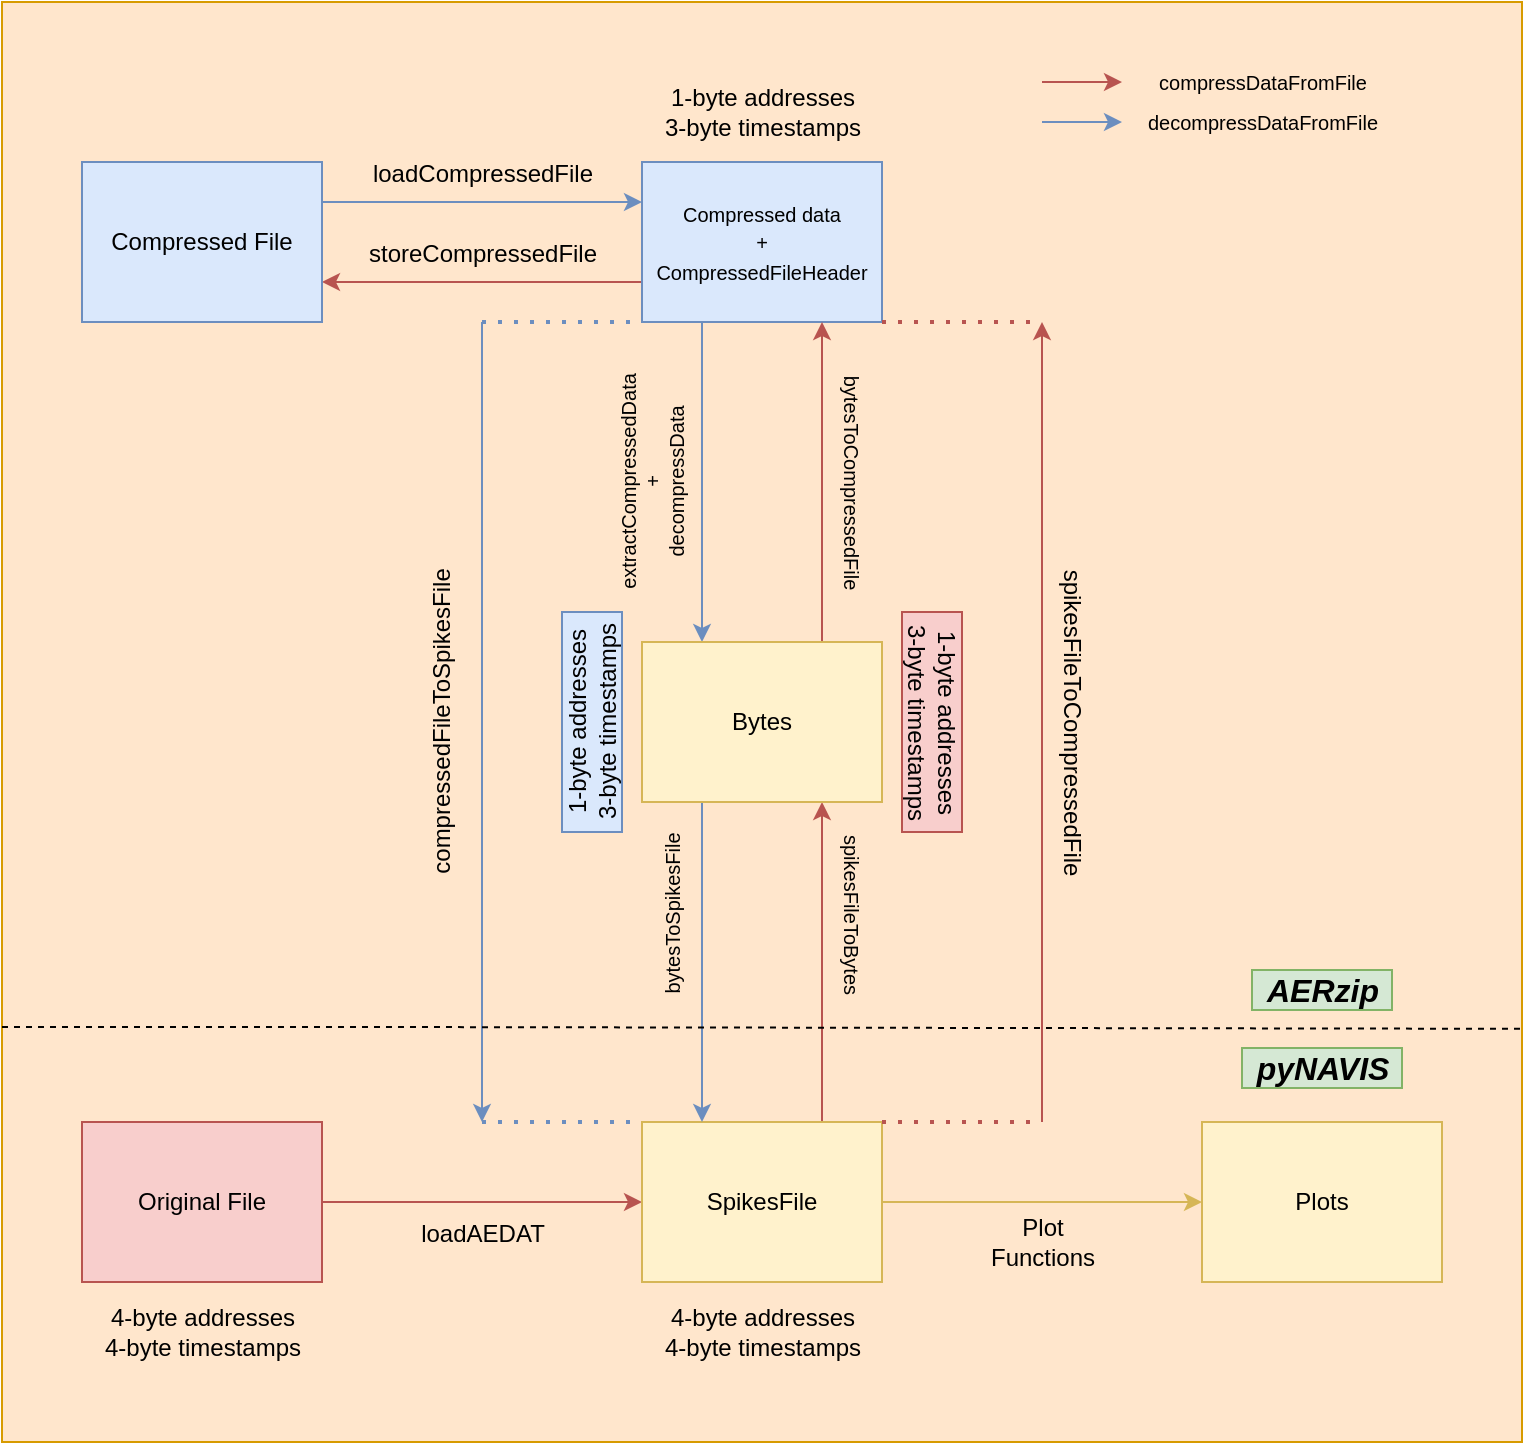 <mxfile version="15.4.0" type="device"><diagram id="QQO1oQpEo6s3XOjd8F3q" name="Page-1"><mxGraphModel dx="2374" dy="1523" grid="1" gridSize="10" guides="1" tooltips="1" connect="1" arrows="1" fold="1" page="1" pageScale="1" pageWidth="1169" pageHeight="827" math="0" shadow="0"><root><mxCell id="0"/><mxCell id="1" parent="0"/><mxCell id="22T6WbS_Y7bIm-XH0nMu-39" value="" style="rounded=0;whiteSpace=wrap;html=1;fontSize=10;fillColor=#ffe6cc;strokeColor=#d79b00;" parent="1" vertex="1"><mxGeometry x="-40" y="-320" width="760" height="720" as="geometry"/></mxCell><mxCell id="22T6WbS_Y7bIm-XH0nMu-26" style="edgeStyle=orthogonalEdgeStyle;rounded=0;orthogonalLoop=1;jettySize=auto;html=1;exitX=0.25;exitY=1;exitDx=0;exitDy=0;entryX=0.25;entryY=0;entryDx=0;entryDy=0;fontSize=10;fillColor=#dae8fc;strokeColor=#6c8ebf;" parent="1" source="DvOfm5YVgmJiHkRGgvwE-2" target="22T6WbS_Y7bIm-XH0nMu-11" edge="1"><mxGeometry relative="1" as="geometry"/></mxCell><mxCell id="QgeYcixqXGQapXqUJgui-11" style="edgeStyle=orthogonalEdgeStyle;rounded=0;orthogonalLoop=1;jettySize=auto;html=1;exitX=0;exitY=0.75;exitDx=0;exitDy=0;entryX=1;entryY=0.75;entryDx=0;entryDy=0;fontFamily=Helvetica;fontSize=16;fontColor=#000000;endArrow=classic;endFill=1;strokeColor=#b85450;fillColor=#f8cecc;" edge="1" parent="1" source="DvOfm5YVgmJiHkRGgvwE-2" target="22T6WbS_Y7bIm-XH0nMu-23"><mxGeometry relative="1" as="geometry"/></mxCell><mxCell id="DvOfm5YVgmJiHkRGgvwE-2" value="&lt;font style=&quot;font-size: 10px&quot;&gt;Compressed data&lt;br&gt;+&lt;br&gt;CompressedFileHeader&lt;/font&gt;" style="rounded=0;whiteSpace=wrap;html=1;fillColor=#dae8fc;strokeColor=#6c8ebf;" parent="1" vertex="1"><mxGeometry x="280" y="-240" width="120" height="80" as="geometry"/></mxCell><mxCell id="22T6WbS_Y7bIm-XH0nMu-7" style="edgeStyle=orthogonalEdgeStyle;rounded=0;orthogonalLoop=1;jettySize=auto;html=1;exitX=1;exitY=0.5;exitDx=0;exitDy=0;entryX=0;entryY=0.5;entryDx=0;entryDy=0;fillColor=#f8cecc;strokeColor=#b85450;" parent="1" source="DvOfm5YVgmJiHkRGgvwE-3" target="DvOfm5YVgmJiHkRGgvwE-8" edge="1"><mxGeometry relative="1" as="geometry"/></mxCell><mxCell id="DvOfm5YVgmJiHkRGgvwE-3" value="Original File" style="rounded=0;whiteSpace=wrap;html=1;fillColor=#f8cecc;strokeColor=#b85450;" parent="1" vertex="1"><mxGeometry y="240" width="120" height="80" as="geometry"/></mxCell><mxCell id="DvOfm5YVgmJiHkRGgvwE-6" value="1-byte addresses&lt;br&gt;3-byte timestamps" style="text;html=1;align=center;verticalAlign=middle;resizable=0;points=[];autosize=1;strokeColor=none;fillColor=none;" parent="1" vertex="1"><mxGeometry x="285" y="-280" width="110" height="30" as="geometry"/></mxCell><mxCell id="DvOfm5YVgmJiHkRGgvwE-7" value="4-byte addresses&lt;br&gt;4-byte timestamps" style="text;html=1;align=center;verticalAlign=middle;resizable=0;points=[];autosize=1;strokeColor=none;fillColor=none;" parent="1" vertex="1"><mxGeometry x="5" y="330" width="110" height="30" as="geometry"/></mxCell><mxCell id="22T6WbS_Y7bIm-XH0nMu-8" style="edgeStyle=orthogonalEdgeStyle;rounded=0;orthogonalLoop=1;jettySize=auto;html=1;exitX=1;exitY=0.5;exitDx=0;exitDy=0;entryX=0;entryY=0.5;entryDx=0;entryDy=0;fillColor=#fff2cc;strokeColor=#d6b656;" parent="1" source="DvOfm5YVgmJiHkRGgvwE-8" target="DvOfm5YVgmJiHkRGgvwE-13" edge="1"><mxGeometry relative="1" as="geometry"/></mxCell><mxCell id="22T6WbS_Y7bIm-XH0nMu-13" style="edgeStyle=orthogonalEdgeStyle;rounded=0;orthogonalLoop=1;jettySize=auto;html=1;exitX=0.75;exitY=0;exitDx=0;exitDy=0;entryX=0.75;entryY=1;entryDx=0;entryDy=0;fillColor=#f8cecc;strokeColor=#b85450;" parent="1" source="DvOfm5YVgmJiHkRGgvwE-8" target="22T6WbS_Y7bIm-XH0nMu-11" edge="1"><mxGeometry relative="1" as="geometry"/></mxCell><mxCell id="DvOfm5YVgmJiHkRGgvwE-8" value="SpikesFile" style="rounded=0;whiteSpace=wrap;html=1;fillColor=#fff2cc;strokeColor=#d6b656;" parent="1" vertex="1"><mxGeometry x="280" y="240" width="120" height="80" as="geometry"/></mxCell><mxCell id="DvOfm5YVgmJiHkRGgvwE-13" value="Plots" style="rounded=0;whiteSpace=wrap;html=1;fillColor=#fff2cc;strokeColor=#d6b656;" parent="1" vertex="1"><mxGeometry x="560" y="240" width="120" height="80" as="geometry"/></mxCell><mxCell id="22T6WbS_Y7bIm-XH0nMu-3" value="loadAEDAT" style="text;html=1;align=center;verticalAlign=middle;resizable=0;points=[];autosize=1;strokeColor=none;fillColor=none;" parent="1" vertex="1"><mxGeometry x="160" y="286" width="80" height="20" as="geometry"/></mxCell><mxCell id="22T6WbS_Y7bIm-XH0nMu-4" value="4-byte addresses&lt;br&gt;4-byte timestamps" style="text;html=1;align=center;verticalAlign=middle;resizable=0;points=[];autosize=1;strokeColor=none;fillColor=none;" parent="1" vertex="1"><mxGeometry x="285" y="330" width="110" height="30" as="geometry"/></mxCell><mxCell id="22T6WbS_Y7bIm-XH0nMu-10" value="spikesFileToCompressedFile&lt;br&gt;" style="text;html=1;align=center;verticalAlign=middle;resizable=0;points=[];autosize=1;strokeColor=none;fillColor=none;rotation=90;" parent="1" vertex="1"><mxGeometry x="410" y="30" width="170" height="20" as="geometry"/></mxCell><mxCell id="22T6WbS_Y7bIm-XH0nMu-14" style="edgeStyle=orthogonalEdgeStyle;rounded=0;orthogonalLoop=1;jettySize=auto;html=1;exitX=0.75;exitY=0;exitDx=0;exitDy=0;entryX=0.75;entryY=1;entryDx=0;entryDy=0;fillColor=#f8cecc;strokeColor=#b85450;" parent="1" source="22T6WbS_Y7bIm-XH0nMu-11" target="DvOfm5YVgmJiHkRGgvwE-2" edge="1"><mxGeometry relative="1" as="geometry"/></mxCell><mxCell id="22T6WbS_Y7bIm-XH0nMu-28" style="edgeStyle=orthogonalEdgeStyle;rounded=0;orthogonalLoop=1;jettySize=auto;html=1;exitX=0.25;exitY=1;exitDx=0;exitDy=0;entryX=0.25;entryY=0;entryDx=0;entryDy=0;fontSize=10;fillColor=#dae8fc;strokeColor=#6c8ebf;" parent="1" source="22T6WbS_Y7bIm-XH0nMu-11" target="DvOfm5YVgmJiHkRGgvwE-8" edge="1"><mxGeometry relative="1" as="geometry"/></mxCell><mxCell id="22T6WbS_Y7bIm-XH0nMu-11" value="Bytes" style="rounded=0;whiteSpace=wrap;html=1;fillColor=#fff2cc;strokeColor=#d6b656;" parent="1" vertex="1"><mxGeometry x="280" width="120" height="80" as="geometry"/></mxCell><mxCell id="22T6WbS_Y7bIm-XH0nMu-16" value="spikesFileToBytes" style="text;html=1;align=center;verticalAlign=middle;resizable=0;points=[];autosize=1;strokeColor=none;fillColor=none;rotation=90;fontSize=10;" parent="1" vertex="1"><mxGeometry x="335" y="126" width="100" height="20" as="geometry"/></mxCell><mxCell id="22T6WbS_Y7bIm-XH0nMu-17" value="bytesToCompressedFile" style="text;html=1;align=center;verticalAlign=middle;resizable=0;points=[];autosize=1;strokeColor=none;fillColor=none;rotation=90;fontSize=10;" parent="1" vertex="1"><mxGeometry x="325" y="-90" width="120" height="20" as="geometry"/></mxCell><mxCell id="22T6WbS_Y7bIm-XH0nMu-18" value="Plot&lt;br&gt;Functions" style="text;html=1;align=center;verticalAlign=middle;resizable=0;points=[];autosize=1;strokeColor=none;fillColor=none;" parent="1" vertex="1"><mxGeometry x="445" y="285" width="70" height="30" as="geometry"/></mxCell><mxCell id="22T6WbS_Y7bIm-XH0nMu-19" value="1-byte addresses&lt;br&gt;3-byte timestamps" style="text;html=1;align=center;verticalAlign=middle;resizable=0;points=[];autosize=1;strokeColor=#b85450;fillColor=#f8cecc;rotation=90;" parent="1" vertex="1"><mxGeometry x="370" y="25" width="110" height="30" as="geometry"/></mxCell><mxCell id="22T6WbS_Y7bIm-XH0nMu-20" value="" style="endArrow=classic;html=1;rounded=0;fillColor=#f8cecc;strokeColor=#b85450;" parent="1" edge="1"><mxGeometry width="50" height="50" relative="1" as="geometry"><mxPoint x="480" y="240" as="sourcePoint"/><mxPoint x="480" y="-160" as="targetPoint"/></mxGeometry></mxCell><mxCell id="22T6WbS_Y7bIm-XH0nMu-21" value="" style="endArrow=none;dashed=1;html=1;dashPattern=1 3;strokeWidth=2;rounded=0;fillColor=#f8cecc;strokeColor=#b85450;" parent="1" edge="1"><mxGeometry width="50" height="50" relative="1" as="geometry"><mxPoint x="400" y="-160" as="sourcePoint"/><mxPoint x="480" y="-160" as="targetPoint"/></mxGeometry></mxCell><mxCell id="22T6WbS_Y7bIm-XH0nMu-22" value="" style="endArrow=none;dashed=1;html=1;dashPattern=1 3;strokeWidth=2;rounded=0;fillColor=#f8cecc;strokeColor=#b85450;" parent="1" edge="1"><mxGeometry width="50" height="50" relative="1" as="geometry"><mxPoint x="400" y="240" as="sourcePoint"/><mxPoint x="480" y="240" as="targetPoint"/></mxGeometry></mxCell><mxCell id="QgeYcixqXGQapXqUJgui-10" style="edgeStyle=orthogonalEdgeStyle;rounded=0;orthogonalLoop=1;jettySize=auto;html=1;exitX=1;exitY=0.25;exitDx=0;exitDy=0;entryX=0;entryY=0.25;entryDx=0;entryDy=0;fontFamily=Helvetica;fontSize=16;fontColor=#000000;endArrow=classic;endFill=1;strokeColor=#6c8ebf;fillColor=#dae8fc;" edge="1" parent="1" source="22T6WbS_Y7bIm-XH0nMu-23" target="DvOfm5YVgmJiHkRGgvwE-2"><mxGeometry relative="1" as="geometry"/></mxCell><mxCell id="22T6WbS_Y7bIm-XH0nMu-23" value="Compressed File" style="rounded=0;whiteSpace=wrap;html=1;fillColor=#dae8fc;strokeColor=#6c8ebf;" parent="1" vertex="1"><mxGeometry y="-240" width="120" height="80" as="geometry"/></mxCell><mxCell id="22T6WbS_Y7bIm-XH0nMu-25" value="loadCompressedFile" style="text;html=1;align=center;verticalAlign=middle;resizable=0;points=[];autosize=1;strokeColor=none;fillColor=none;" parent="1" vertex="1"><mxGeometry x="135" y="-244" width="130" height="20" as="geometry"/></mxCell><mxCell id="22T6WbS_Y7bIm-XH0nMu-27" value="extractCompressedData&lt;br style=&quot;font-size: 10px;&quot;&gt;+&lt;br style=&quot;font-size: 10px;&quot;&gt;decompressData" style="text;html=1;align=center;verticalAlign=middle;resizable=0;points=[];autosize=1;strokeColor=none;fillColor=none;rotation=-90;fontSize=10;" parent="1" vertex="1"><mxGeometry x="225" y="-100" width="120" height="40" as="geometry"/></mxCell><mxCell id="22T6WbS_Y7bIm-XH0nMu-29" value="1-byte addresses&lt;br&gt;3-byte timestamps" style="text;html=1;align=center;verticalAlign=middle;resizable=0;points=[];autosize=1;strokeColor=#6c8ebf;fillColor=#dae8fc;rotation=-90;" parent="1" vertex="1"><mxGeometry x="200" y="25" width="110" height="30" as="geometry"/></mxCell><mxCell id="22T6WbS_Y7bIm-XH0nMu-30" value="bytesToSpikesFile" style="text;html=1;align=center;verticalAlign=middle;resizable=0;points=[];autosize=1;strokeColor=none;fillColor=none;rotation=-90;fontSize=10;" parent="1" vertex="1"><mxGeometry x="245" y="126" width="100" height="20" as="geometry"/></mxCell><mxCell id="22T6WbS_Y7bIm-XH0nMu-35" value="" style="endArrow=classic;html=1;rounded=0;fillColor=#dae8fc;strokeColor=#6c8ebf;" parent="1" edge="1"><mxGeometry width="50" height="50" relative="1" as="geometry"><mxPoint x="200" y="-160" as="sourcePoint"/><mxPoint x="200" y="240" as="targetPoint"/></mxGeometry></mxCell><mxCell id="22T6WbS_Y7bIm-XH0nMu-36" value="" style="endArrow=none;dashed=1;html=1;dashPattern=1 3;strokeWidth=2;rounded=0;fillColor=#dae8fc;strokeColor=#6c8ebf;" parent="1" edge="1"><mxGeometry width="50" height="50" relative="1" as="geometry"><mxPoint x="200" y="-160" as="sourcePoint"/><mxPoint x="280" y="-160" as="targetPoint"/></mxGeometry></mxCell><mxCell id="22T6WbS_Y7bIm-XH0nMu-37" value="" style="endArrow=none;dashed=1;html=1;dashPattern=1 3;strokeWidth=2;rounded=0;fillColor=#dae8fc;strokeColor=#6c8ebf;" parent="1" edge="1"><mxGeometry width="50" height="50" relative="1" as="geometry"><mxPoint x="200" y="240" as="sourcePoint"/><mxPoint x="280" y="240" as="targetPoint"/></mxGeometry></mxCell><mxCell id="22T6WbS_Y7bIm-XH0nMu-38" value="compressedFileToSpikesFile" style="text;html=1;align=center;verticalAlign=middle;resizable=0;points=[];autosize=1;strokeColor=none;fillColor=none;rotation=-90;" parent="1" vertex="1"><mxGeometry x="95" y="30" width="170" height="20" as="geometry"/></mxCell><mxCell id="22T6WbS_Y7bIm-XH0nMu-42" value="" style="endArrow=classic;html=1;rounded=0;fontSize=10;fillColor=#f8cecc;strokeColor=#b85450;" parent="1" edge="1"><mxGeometry width="50" height="50" relative="1" as="geometry"><mxPoint x="480" y="-280" as="sourcePoint"/><mxPoint x="520" y="-280" as="targetPoint"/></mxGeometry></mxCell><mxCell id="22T6WbS_Y7bIm-XH0nMu-43" value="compressDataFromFile" style="text;html=1;align=center;verticalAlign=middle;resizable=0;points=[];autosize=1;strokeColor=none;fillColor=none;fontSize=10;" parent="1" vertex="1"><mxGeometry x="530" y="-290" width="120" height="20" as="geometry"/></mxCell><mxCell id="22T6WbS_Y7bIm-XH0nMu-44" value="" style="endArrow=classic;html=1;rounded=0;fontSize=10;fillColor=#dae8fc;strokeColor=#6c8ebf;" parent="1" edge="1"><mxGeometry width="50" height="50" relative="1" as="geometry"><mxPoint x="480" y="-260" as="sourcePoint"/><mxPoint x="520" y="-260" as="targetPoint"/></mxGeometry></mxCell><mxCell id="22T6WbS_Y7bIm-XH0nMu-45" value="decompressDataFromFile" style="text;html=1;align=center;verticalAlign=middle;resizable=0;points=[];autosize=1;strokeColor=none;fillColor=none;fontSize=10;" parent="1" vertex="1"><mxGeometry x="525" y="-270" width="130" height="20" as="geometry"/></mxCell><mxCell id="QgeYcixqXGQapXqUJgui-1" style="edgeStyle=orthogonalEdgeStyle;rounded=0;orthogonalLoop=1;jettySize=auto;html=1;exitX=1;exitY=0.5;exitDx=0;exitDy=0;fillColor=#f8cecc;strokeColor=#000000;endArrow=none;endFill=0;dashed=1;entryX=1;entryY=0.745;entryDx=0;entryDy=0;entryPerimeter=0;" edge="1" parent="1"><mxGeometry relative="1" as="geometry"><mxPoint x="-40" y="192.5" as="sourcePoint"/><mxPoint x="720" y="193.4" as="targetPoint"/><Array as="points"><mxPoint x="150" y="193"/></Array></mxGeometry></mxCell><mxCell id="QgeYcixqXGQapXqUJgui-8" value="pyNAVIS" style="text;html=1;align=center;verticalAlign=middle;resizable=0;points=[];autosize=1;strokeColor=#82b366;fillColor=#d5e8d4;fontStyle=3;fontFamily=Helvetica;fontSize=16;" vertex="1" parent="1"><mxGeometry x="580" y="203" width="80" height="20" as="geometry"/></mxCell><mxCell id="QgeYcixqXGQapXqUJgui-9" value="AERzip" style="text;html=1;align=center;verticalAlign=middle;resizable=0;points=[];autosize=1;strokeColor=#82b366;fillColor=#d5e8d4;fontStyle=3;fontFamily=Helvetica;fontSize=16;" vertex="1" parent="1"><mxGeometry x="585" y="164" width="70" height="20" as="geometry"/></mxCell><mxCell id="QgeYcixqXGQapXqUJgui-12" value="storeCompressedFile" style="text;html=1;align=center;verticalAlign=middle;resizable=0;points=[];autosize=1;strokeColor=none;fillColor=none;" vertex="1" parent="1"><mxGeometry x="135" y="-204" width="130" height="20" as="geometry"/></mxCell></root></mxGraphModel></diagram></mxfile>